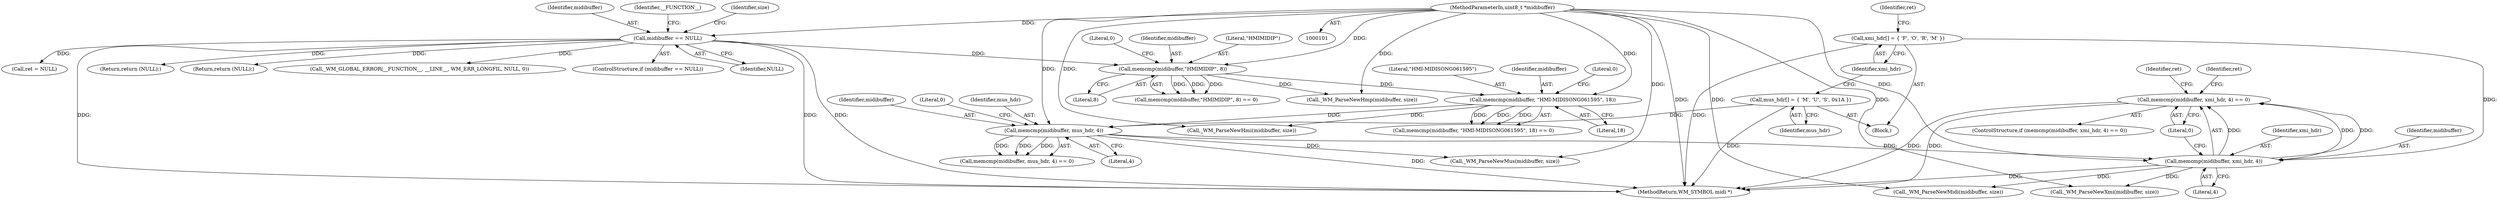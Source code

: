 digraph "0_wildmidi_814f31d8eceda8401eb812fc2e94ed143fdad0ab_0@API" {
"1000215" [label="(Call,memcmp(midibuffer, xmi_hdr, 4) == 0)"];
"1000216" [label="(Call,memcmp(midibuffer, xmi_hdr, 4))"];
"1000200" [label="(Call,memcmp(midibuffer, mus_hdr, 4))"];
"1000184" [label="(Call,memcmp(midibuffer, \"HMI-MIDISONG061595\", 18))"];
"1000168" [label="(Call,memcmp(midibuffer,\"HMIMIDIP\", 8))"];
"1000128" [label="(Call,midibuffer == NULL)"];
"1000102" [label="(MethodParameterIn,uint8_t *midibuffer)"];
"1000106" [label="(Call,mus_hdr[] = { 'M', 'U', 'S', 0x1A })"];
"1000109" [label="(Call,xmi_hdr[] = { 'F', 'O', 'R', 'M' })"];
"1000226" [label="(Call,_WM_ParseNewXmi(midibuffer, size))"];
"1000249" [label="(Call,ret = NULL)"];
"1000142" [label="(Identifier,size)"];
"1000138" [label="(Return,return (NULL);)"];
"1000200" [label="(Call,memcmp(midibuffer, mus_hdr, 4))"];
"1000183" [label="(Call,memcmp(midibuffer, \"HMI-MIDISONG061595\", 18) == 0)"];
"1000110" [label="(Identifier,xmi_hdr)"];
"1000235" [label="(Call,_WM_ParseNewMidi(midibuffer, size))"];
"1000168" [label="(Call,memcmp(midibuffer,\"HMIMIDIP\", 8))"];
"1000186" [label="(Literal,\"HMI-MIDISONG061595\")"];
"1000203" [label="(Literal,4)"];
"1000170" [label="(Literal,\"HMIMIDIP\")"];
"1000129" [label="(Identifier,midibuffer)"];
"1000172" [label="(Literal,0)"];
"1000223" [label="(Identifier,ret)"];
"1000113" [label="(Identifier,ret)"];
"1000216" [label="(Call,memcmp(midibuffer, xmi_hdr, 4))"];
"1000254" [label="(MethodReturn,WM_SYMBOL midi *)"];
"1000219" [label="(Literal,4)"];
"1000164" [label="(Return,return (NULL);)"];
"1000232" [label="(Identifier,ret)"];
"1000169" [label="(Identifier,midibuffer)"];
"1000106" [label="(Call,mus_hdr[] = { 'M', 'U', 'S', 0x1A })"];
"1000185" [label="(Identifier,midibuffer)"];
"1000133" [label="(Identifier,__FUNCTION__)"];
"1000107" [label="(Identifier,mus_hdr)"];
"1000202" [label="(Identifier,mus_hdr)"];
"1000145" [label="(Call,_WM_GLOBAL_ERROR(__FUNCTION__, __LINE__, WM_ERR_LONGFIL, NULL, 0))"];
"1000220" [label="(Literal,0)"];
"1000184" [label="(Call,memcmp(midibuffer, \"HMI-MIDISONG061595\", 18))"];
"1000104" [label="(Block,)"];
"1000187" [label="(Literal,18)"];
"1000128" [label="(Call,midibuffer == NULL)"];
"1000199" [label="(Call,memcmp(midibuffer, mus_hdr, 4) == 0)"];
"1000102" [label="(MethodParameterIn,uint8_t *midibuffer)"];
"1000201" [label="(Identifier,midibuffer)"];
"1000178" [label="(Call,_WM_ParseNewHmp(midibuffer, size))"];
"1000214" [label="(ControlStructure,if (memcmp(midibuffer, xmi_hdr, 4) == 0))"];
"1000167" [label="(Call,memcmp(midibuffer,\"HMIMIDIP\", 8) == 0)"];
"1000204" [label="(Literal,0)"];
"1000127" [label="(ControlStructure,if (midibuffer == NULL))"];
"1000217" [label="(Identifier,midibuffer)"];
"1000171" [label="(Literal,8)"];
"1000188" [label="(Literal,0)"];
"1000130" [label="(Identifier,NULL)"];
"1000218" [label="(Identifier,xmi_hdr)"];
"1000194" [label="(Call,_WM_ParseNewHmi(midibuffer, size))"];
"1000109" [label="(Call,xmi_hdr[] = { 'F', 'O', 'R', 'M' })"];
"1000210" [label="(Call,_WM_ParseNewMus(midibuffer, size))"];
"1000215" [label="(Call,memcmp(midibuffer, xmi_hdr, 4) == 0)"];
"1000215" -> "1000214"  [label="AST: "];
"1000215" -> "1000220"  [label="CFG: "];
"1000216" -> "1000215"  [label="AST: "];
"1000220" -> "1000215"  [label="AST: "];
"1000223" -> "1000215"  [label="CFG: "];
"1000232" -> "1000215"  [label="CFG: "];
"1000215" -> "1000254"  [label="DDG: "];
"1000215" -> "1000254"  [label="DDG: "];
"1000216" -> "1000215"  [label="DDG: "];
"1000216" -> "1000215"  [label="DDG: "];
"1000216" -> "1000215"  [label="DDG: "];
"1000216" -> "1000219"  [label="CFG: "];
"1000217" -> "1000216"  [label="AST: "];
"1000218" -> "1000216"  [label="AST: "];
"1000219" -> "1000216"  [label="AST: "];
"1000220" -> "1000216"  [label="CFG: "];
"1000216" -> "1000254"  [label="DDG: "];
"1000200" -> "1000216"  [label="DDG: "];
"1000102" -> "1000216"  [label="DDG: "];
"1000109" -> "1000216"  [label="DDG: "];
"1000216" -> "1000226"  [label="DDG: "];
"1000216" -> "1000235"  [label="DDG: "];
"1000200" -> "1000199"  [label="AST: "];
"1000200" -> "1000203"  [label="CFG: "];
"1000201" -> "1000200"  [label="AST: "];
"1000202" -> "1000200"  [label="AST: "];
"1000203" -> "1000200"  [label="AST: "];
"1000204" -> "1000200"  [label="CFG: "];
"1000200" -> "1000254"  [label="DDG: "];
"1000200" -> "1000199"  [label="DDG: "];
"1000200" -> "1000199"  [label="DDG: "];
"1000200" -> "1000199"  [label="DDG: "];
"1000184" -> "1000200"  [label="DDG: "];
"1000102" -> "1000200"  [label="DDG: "];
"1000106" -> "1000200"  [label="DDG: "];
"1000200" -> "1000210"  [label="DDG: "];
"1000184" -> "1000183"  [label="AST: "];
"1000184" -> "1000187"  [label="CFG: "];
"1000185" -> "1000184"  [label="AST: "];
"1000186" -> "1000184"  [label="AST: "];
"1000187" -> "1000184"  [label="AST: "];
"1000188" -> "1000184"  [label="CFG: "];
"1000184" -> "1000183"  [label="DDG: "];
"1000184" -> "1000183"  [label="DDG: "];
"1000184" -> "1000183"  [label="DDG: "];
"1000168" -> "1000184"  [label="DDG: "];
"1000102" -> "1000184"  [label="DDG: "];
"1000184" -> "1000194"  [label="DDG: "];
"1000168" -> "1000167"  [label="AST: "];
"1000168" -> "1000171"  [label="CFG: "];
"1000169" -> "1000168"  [label="AST: "];
"1000170" -> "1000168"  [label="AST: "];
"1000171" -> "1000168"  [label="AST: "];
"1000172" -> "1000168"  [label="CFG: "];
"1000168" -> "1000167"  [label="DDG: "];
"1000168" -> "1000167"  [label="DDG: "];
"1000168" -> "1000167"  [label="DDG: "];
"1000128" -> "1000168"  [label="DDG: "];
"1000102" -> "1000168"  [label="DDG: "];
"1000168" -> "1000178"  [label="DDG: "];
"1000128" -> "1000127"  [label="AST: "];
"1000128" -> "1000130"  [label="CFG: "];
"1000129" -> "1000128"  [label="AST: "];
"1000130" -> "1000128"  [label="AST: "];
"1000133" -> "1000128"  [label="CFG: "];
"1000142" -> "1000128"  [label="CFG: "];
"1000128" -> "1000254"  [label="DDG: "];
"1000128" -> "1000254"  [label="DDG: "];
"1000128" -> "1000254"  [label="DDG: "];
"1000102" -> "1000128"  [label="DDG: "];
"1000128" -> "1000138"  [label="DDG: "];
"1000128" -> "1000145"  [label="DDG: "];
"1000128" -> "1000164"  [label="DDG: "];
"1000128" -> "1000249"  [label="DDG: "];
"1000102" -> "1000101"  [label="AST: "];
"1000102" -> "1000254"  [label="DDG: "];
"1000102" -> "1000178"  [label="DDG: "];
"1000102" -> "1000194"  [label="DDG: "];
"1000102" -> "1000210"  [label="DDG: "];
"1000102" -> "1000226"  [label="DDG: "];
"1000102" -> "1000235"  [label="DDG: "];
"1000106" -> "1000104"  [label="AST: "];
"1000106" -> "1000107"  [label="CFG: "];
"1000107" -> "1000106"  [label="AST: "];
"1000110" -> "1000106"  [label="CFG: "];
"1000106" -> "1000254"  [label="DDG: "];
"1000109" -> "1000104"  [label="AST: "];
"1000109" -> "1000110"  [label="CFG: "];
"1000110" -> "1000109"  [label="AST: "];
"1000113" -> "1000109"  [label="CFG: "];
"1000109" -> "1000254"  [label="DDG: "];
}
